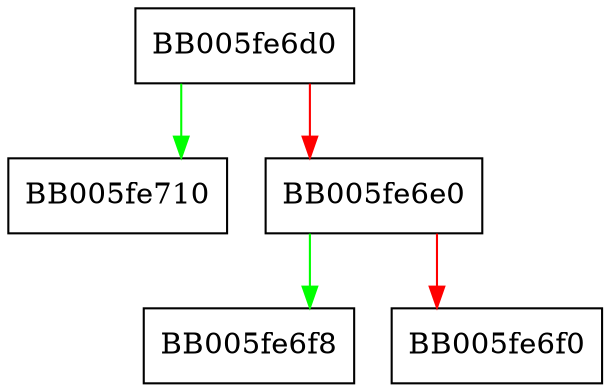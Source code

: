 digraph ossl_provider_disable_fallback_loading {
  node [shape="box"];
  graph [splines=ortho];
  BB005fe6d0 -> BB005fe710 [color="green"];
  BB005fe6d0 -> BB005fe6e0 [color="red"];
  BB005fe6e0 -> BB005fe6f8 [color="green"];
  BB005fe6e0 -> BB005fe6f0 [color="red"];
}